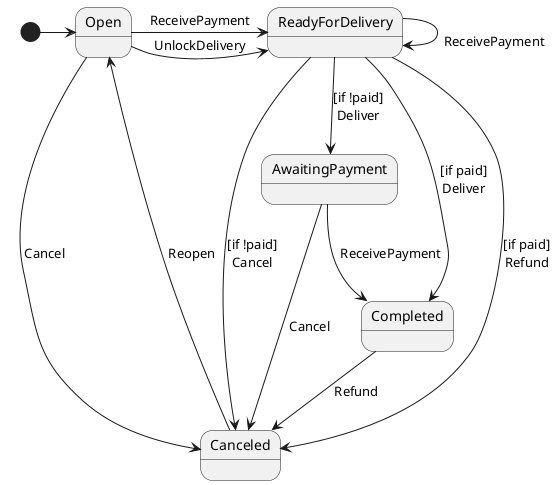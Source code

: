 @startuml

[*] -right-> Open
Open -right-> ReadyForDelivery : ReceivePayment
Open -right-> ReadyForDelivery : UnlockDelivery
Open --> Canceled : Cancel
ReadyForDelivery -right-> Completed : [if paid]\nDeliver
ReadyForDelivery --> AwaitingPayment : [if !paid]\nDeliver
ReadyForDelivery --> Canceled : [if paid]\nRefund
ReadyForDelivery --> Canceled : [if !paid]\nCancel
ReadyForDelivery --> ReadyForDelivery : \nReceivePayment
AwaitingPayment --> Completed : ReceivePayment
AwaitingPayment --> Canceled : Cancel
Completed --> Canceled : Refund
Canceled --> Open : Reopen

@enduml
